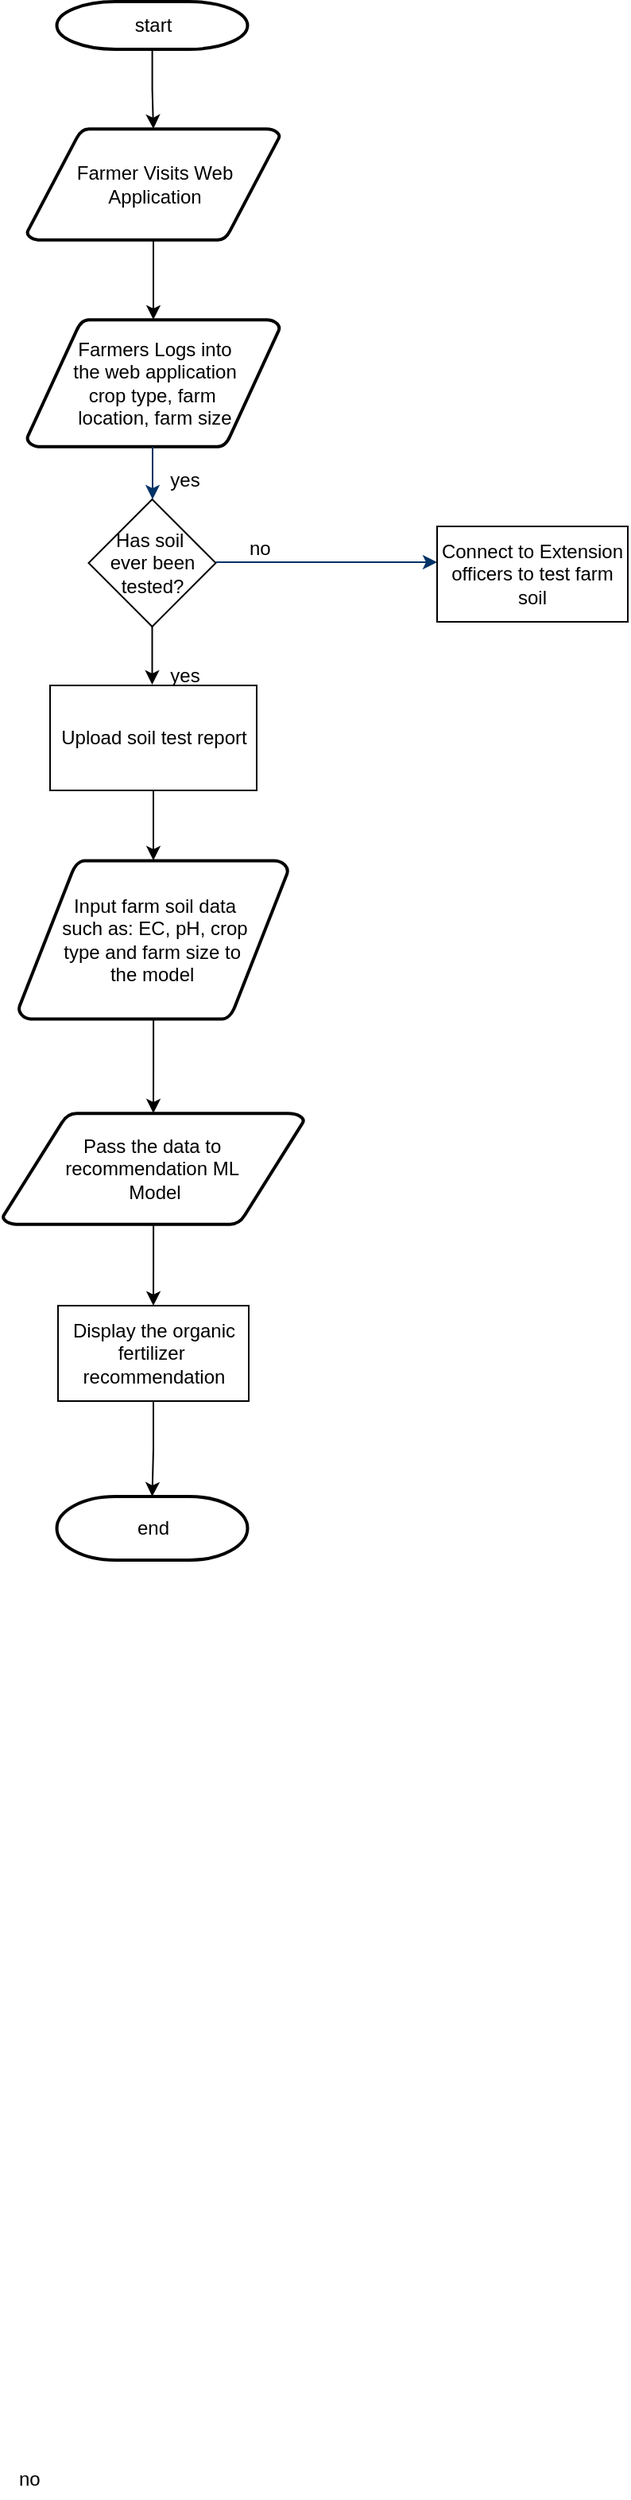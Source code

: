 <mxfile version="21.1.5" type="github">
  <diagram id="C5RBs43oDa-KdzZeNtuy" name="Page-1">
    <mxGraphModel dx="880" dy="480" grid="1" gridSize="10" guides="1" tooltips="1" connect="1" arrows="1" fold="1" page="1" pageScale="1" pageWidth="827" pageHeight="1169" math="0" shadow="0">
      <root>
        <mxCell id="WIyWlLk6GJQsqaUBKTNV-0" />
        <mxCell id="WIyWlLk6GJQsqaUBKTNV-1" parent="WIyWlLk6GJQsqaUBKTNV-0" />
        <mxCell id="80y-1C5riz5RvDaPz8T_-18" style="edgeStyle=orthogonalEdgeStyle;rounded=0;orthogonalLoop=1;jettySize=auto;html=1;entryX=0.5;entryY=0;entryDx=0;entryDy=0;entryPerimeter=0;" edge="1" parent="WIyWlLk6GJQsqaUBKTNV-1" source="2SWxDL8BZ0JXifuPJzlZ-59" target="2SWxDL8BZ0JXifuPJzlZ-60">
          <mxGeometry relative="1" as="geometry" />
        </mxCell>
        <mxCell id="2SWxDL8BZ0JXifuPJzlZ-59" value="start" style="shape=mxgraph.flowchart.terminator;strokeWidth=2;gradientColor=none;gradientDirection=north;fontStyle=0;html=1;" parent="WIyWlLk6GJQsqaUBKTNV-1" vertex="1">
          <mxGeometry x="160.75" y="470" width="120" height="30" as="geometry" />
        </mxCell>
        <mxCell id="80y-1C5riz5RvDaPz8T_-17" style="edgeStyle=orthogonalEdgeStyle;rounded=0;orthogonalLoop=1;jettySize=auto;html=1;entryX=0.5;entryY=0;entryDx=0;entryDy=0;entryPerimeter=0;" edge="1" parent="WIyWlLk6GJQsqaUBKTNV-1" source="2SWxDL8BZ0JXifuPJzlZ-60" target="2SWxDL8BZ0JXifuPJzlZ-62">
          <mxGeometry relative="1" as="geometry" />
        </mxCell>
        <mxCell id="2SWxDL8BZ0JXifuPJzlZ-60" value="Farmer Visits Web&lt;br&gt;Application" style="shape=mxgraph.flowchart.data;strokeWidth=2;gradientColor=none;gradientDirection=north;fontStyle=0;html=1;" parent="WIyWlLk6GJQsqaUBKTNV-1" vertex="1">
          <mxGeometry x="142" y="550" width="159" height="70" as="geometry" />
        </mxCell>
        <mxCell id="2SWxDL8BZ0JXifuPJzlZ-62" value="Farmers Logs into&lt;br&gt;the web application&lt;br&gt;crop type, farm&amp;nbsp;&lt;br&gt;location, farm size" style="shape=mxgraph.flowchart.data;strokeWidth=2;gradientColor=none;gradientDirection=north;fontStyle=0;html=1;" parent="WIyWlLk6GJQsqaUBKTNV-1" vertex="1">
          <mxGeometry x="142" y="670" width="159" height="80" as="geometry" />
        </mxCell>
        <mxCell id="2SWxDL8BZ0JXifuPJzlZ-71" value="yes" style="text;fontStyle=0;html=1;strokeColor=none;gradientColor=none;fillColor=none;strokeWidth=2;align=center;" parent="WIyWlLk6GJQsqaUBKTNV-1" vertex="1">
          <mxGeometry x="220.75" y="757" width="40" height="26" as="geometry" />
        </mxCell>
        <mxCell id="2SWxDL8BZ0JXifuPJzlZ-112" value="no" style="text;fontStyle=0;html=1;strokeColor=none;gradientColor=none;fillColor=none;strokeWidth=2;" parent="WIyWlLk6GJQsqaUBKTNV-1" vertex="1">
          <mxGeometry x="135" y="2014" width="40" height="26" as="geometry" />
        </mxCell>
        <mxCell id="80y-1C5riz5RvDaPz8T_-23" style="edgeStyle=orthogonalEdgeStyle;rounded=0;orthogonalLoop=1;jettySize=auto;html=1;entryX=0.5;entryY=0;entryDx=0;entryDy=0;entryPerimeter=0;" edge="1" parent="WIyWlLk6GJQsqaUBKTNV-1" source="2SWxDL8BZ0JXifuPJzlZ-120" target="2SWxDL8BZ0JXifuPJzlZ-121">
          <mxGeometry relative="1" as="geometry" />
        </mxCell>
        <mxCell id="2SWxDL8BZ0JXifuPJzlZ-120" value="Input farm soil data&lt;br&gt;such as: EC, pH, crop&lt;br&gt;type and farm size to&amp;nbsp;&lt;br&gt;the model&amp;nbsp;" style="shape=mxgraph.flowchart.data;strokeWidth=2;gradientColor=none;gradientDirection=north;fontStyle=0;html=1;" parent="WIyWlLk6GJQsqaUBKTNV-1" vertex="1">
          <mxGeometry x="136.75" y="1010" width="169.5" height="100" as="geometry" />
        </mxCell>
        <mxCell id="80y-1C5riz5RvDaPz8T_-22" style="edgeStyle=orthogonalEdgeStyle;rounded=0;orthogonalLoop=1;jettySize=auto;html=1;entryX=0.5;entryY=0;entryDx=0;entryDy=0;" edge="1" parent="WIyWlLk6GJQsqaUBKTNV-1" source="2SWxDL8BZ0JXifuPJzlZ-121" target="2SWxDL8BZ0JXifuPJzlZ-124">
          <mxGeometry relative="1" as="geometry" />
        </mxCell>
        <mxCell id="2SWxDL8BZ0JXifuPJzlZ-121" value="Pass the data to&amp;nbsp;&lt;br&gt;recommendation ML&amp;nbsp;&lt;br&gt;Model" style="shape=mxgraph.flowchart.data;strokeWidth=2;gradientColor=none;gradientDirection=north;fontStyle=0;html=1;" parent="WIyWlLk6GJQsqaUBKTNV-1" vertex="1">
          <mxGeometry x="126.75" y="1169" width="189.5" height="70" as="geometry" />
        </mxCell>
        <mxCell id="80y-1C5riz5RvDaPz8T_-21" style="edgeStyle=orthogonalEdgeStyle;rounded=0;orthogonalLoop=1;jettySize=auto;html=1;exitX=0.5;exitY=1;exitDx=0;exitDy=0;entryX=0.5;entryY=0;entryDx=0;entryDy=0;entryPerimeter=0;" edge="1" parent="WIyWlLk6GJQsqaUBKTNV-1" source="2SWxDL8BZ0JXifuPJzlZ-124" target="2SWxDL8BZ0JXifuPJzlZ-133">
          <mxGeometry relative="1" as="geometry" />
        </mxCell>
        <mxCell id="2SWxDL8BZ0JXifuPJzlZ-124" value="Display the organic&lt;br&gt;fertilizer&amp;nbsp;&lt;br&gt;recommendation" style="rounded=0;whiteSpace=wrap;html=1;" parent="WIyWlLk6GJQsqaUBKTNV-1" vertex="1">
          <mxGeometry x="161.5" y="1290" width="120" height="60" as="geometry" />
        </mxCell>
        <mxCell id="2SWxDL8BZ0JXifuPJzlZ-133" value="end" style="shape=mxgraph.flowchart.terminator;strokeWidth=2;gradientColor=none;gradientDirection=north;fontStyle=0;html=1;" parent="WIyWlLk6GJQsqaUBKTNV-1" vertex="1">
          <mxGeometry x="160.75" y="1410" width="120" height="40" as="geometry" />
        </mxCell>
        <mxCell id="2SWxDL8BZ0JXifuPJzlZ-151" value="" style="edgeStyle=elbowEdgeStyle;elbow=horizontal;fontColor=#001933;fontStyle=1;strokeColor=#003366;strokeWidth=1;html=1;rounded=0;entryX=0.5;entryY=0;entryDx=0;entryDy=0;entryPerimeter=0;" parent="WIyWlLk6GJQsqaUBKTNV-1" target="2SWxDL8BZ0JXifuPJzlZ-150" edge="1">
          <mxGeometry x="-100" y="390" width="100" height="100" as="geometry">
            <mxPoint x="221" y="750" as="sourcePoint" />
            <mxPoint x="221" y="950" as="targetPoint" />
          </mxGeometry>
        </mxCell>
        <mxCell id="80y-1C5riz5RvDaPz8T_-7" style="edgeStyle=orthogonalEdgeStyle;rounded=0;orthogonalLoop=1;jettySize=auto;html=1;exitX=0.5;exitY=1;exitDx=0;exitDy=0;" edge="1" parent="WIyWlLk6GJQsqaUBKTNV-1" source="80y-1C5riz5RvDaPz8T_-0">
          <mxGeometry relative="1" as="geometry">
            <mxPoint x="221" y="940" as="targetPoint" />
          </mxGeometry>
        </mxCell>
        <mxCell id="80y-1C5riz5RvDaPz8T_-25" style="edgeStyle=orthogonalEdgeStyle;rounded=0;orthogonalLoop=1;jettySize=auto;html=1;exitX=0.5;exitY=1;exitDx=0;exitDy=0;entryX=0;entryY=0.75;entryDx=0;entryDy=0;" edge="1" parent="WIyWlLk6GJQsqaUBKTNV-1" source="2SWxDL8BZ0JXifuPJzlZ-150" target="2SWxDL8BZ0JXifuPJzlZ-152">
          <mxGeometry relative="1" as="geometry" />
        </mxCell>
        <mxCell id="2SWxDL8BZ0JXifuPJzlZ-150" value="Has soil&amp;nbsp;&lt;br&gt;ever been tested?" style="rhombus;whiteSpace=wrap;html=1;" parent="WIyWlLk6GJQsqaUBKTNV-1" vertex="1">
          <mxGeometry x="180.75" y="783" width="80" height="80" as="geometry" />
        </mxCell>
        <mxCell id="2SWxDL8BZ0JXifuPJzlZ-152" value="yes" style="text;fontStyle=0;html=1;strokeColor=none;gradientColor=none;fillColor=none;strokeWidth=2;align=center;" parent="WIyWlLk6GJQsqaUBKTNV-1" vertex="1">
          <mxGeometry x="220.75" y="880" width="40" height="26" as="geometry" />
        </mxCell>
        <mxCell id="2SWxDL8BZ0JXifuPJzlZ-153" value="" style="edgeStyle=elbowEdgeStyle;elbow=horizontal;exitX=0;exitY=1;fontStyle=1;strokeColor=#003366;strokeWidth=1;html=1;rounded=0;exitDx=0;exitDy=0;entryX=0;entryY=0.375;entryDx=0;entryDy=0;entryPerimeter=0;" parent="WIyWlLk6GJQsqaUBKTNV-1" target="2SWxDL8BZ0JXifuPJzlZ-154" edge="1">
          <mxGeometry x="-4.25" y="-433.5" width="100" height="100" as="geometry">
            <mxPoint x="260.75" y="822.5" as="sourcePoint" />
            <mxPoint x="505.75" y="822.5" as="targetPoint" />
            <Array as="points">
              <mxPoint x="380.75" y="766.5" />
            </Array>
          </mxGeometry>
        </mxCell>
        <mxCell id="2SWxDL8BZ0JXifuPJzlZ-154" value="Connect to Extension officers to test farm soil" style="rounded=0;whiteSpace=wrap;html=1;" parent="WIyWlLk6GJQsqaUBKTNV-1" vertex="1">
          <mxGeometry x="400" y="800" width="120" height="60" as="geometry" />
        </mxCell>
        <mxCell id="EBEWh_KZYFdhPImdMf1g-3" value="no" style="text;fontStyle=0;html=1;strokeColor=none;gradientColor=none;fillColor=none;strokeWidth=2;" parent="WIyWlLk6GJQsqaUBKTNV-1" vertex="1">
          <mxGeometry x="280" y="800" width="40" height="26" as="geometry" />
        </mxCell>
        <mxCell id="80y-1C5riz5RvDaPz8T_-24" style="edgeStyle=orthogonalEdgeStyle;rounded=0;orthogonalLoop=1;jettySize=auto;html=1;entryX=0.5;entryY=0;entryDx=0;entryDy=0;entryPerimeter=0;" edge="1" parent="WIyWlLk6GJQsqaUBKTNV-1" source="80y-1C5riz5RvDaPz8T_-0" target="2SWxDL8BZ0JXifuPJzlZ-120">
          <mxGeometry relative="1" as="geometry" />
        </mxCell>
        <mxCell id="80y-1C5riz5RvDaPz8T_-0" value="Upload soil test report" style="rounded=0;whiteSpace=wrap;html=1;" vertex="1" parent="WIyWlLk6GJQsqaUBKTNV-1">
          <mxGeometry x="156.5" y="900" width="130" height="66" as="geometry" />
        </mxCell>
      </root>
    </mxGraphModel>
  </diagram>
</mxfile>
